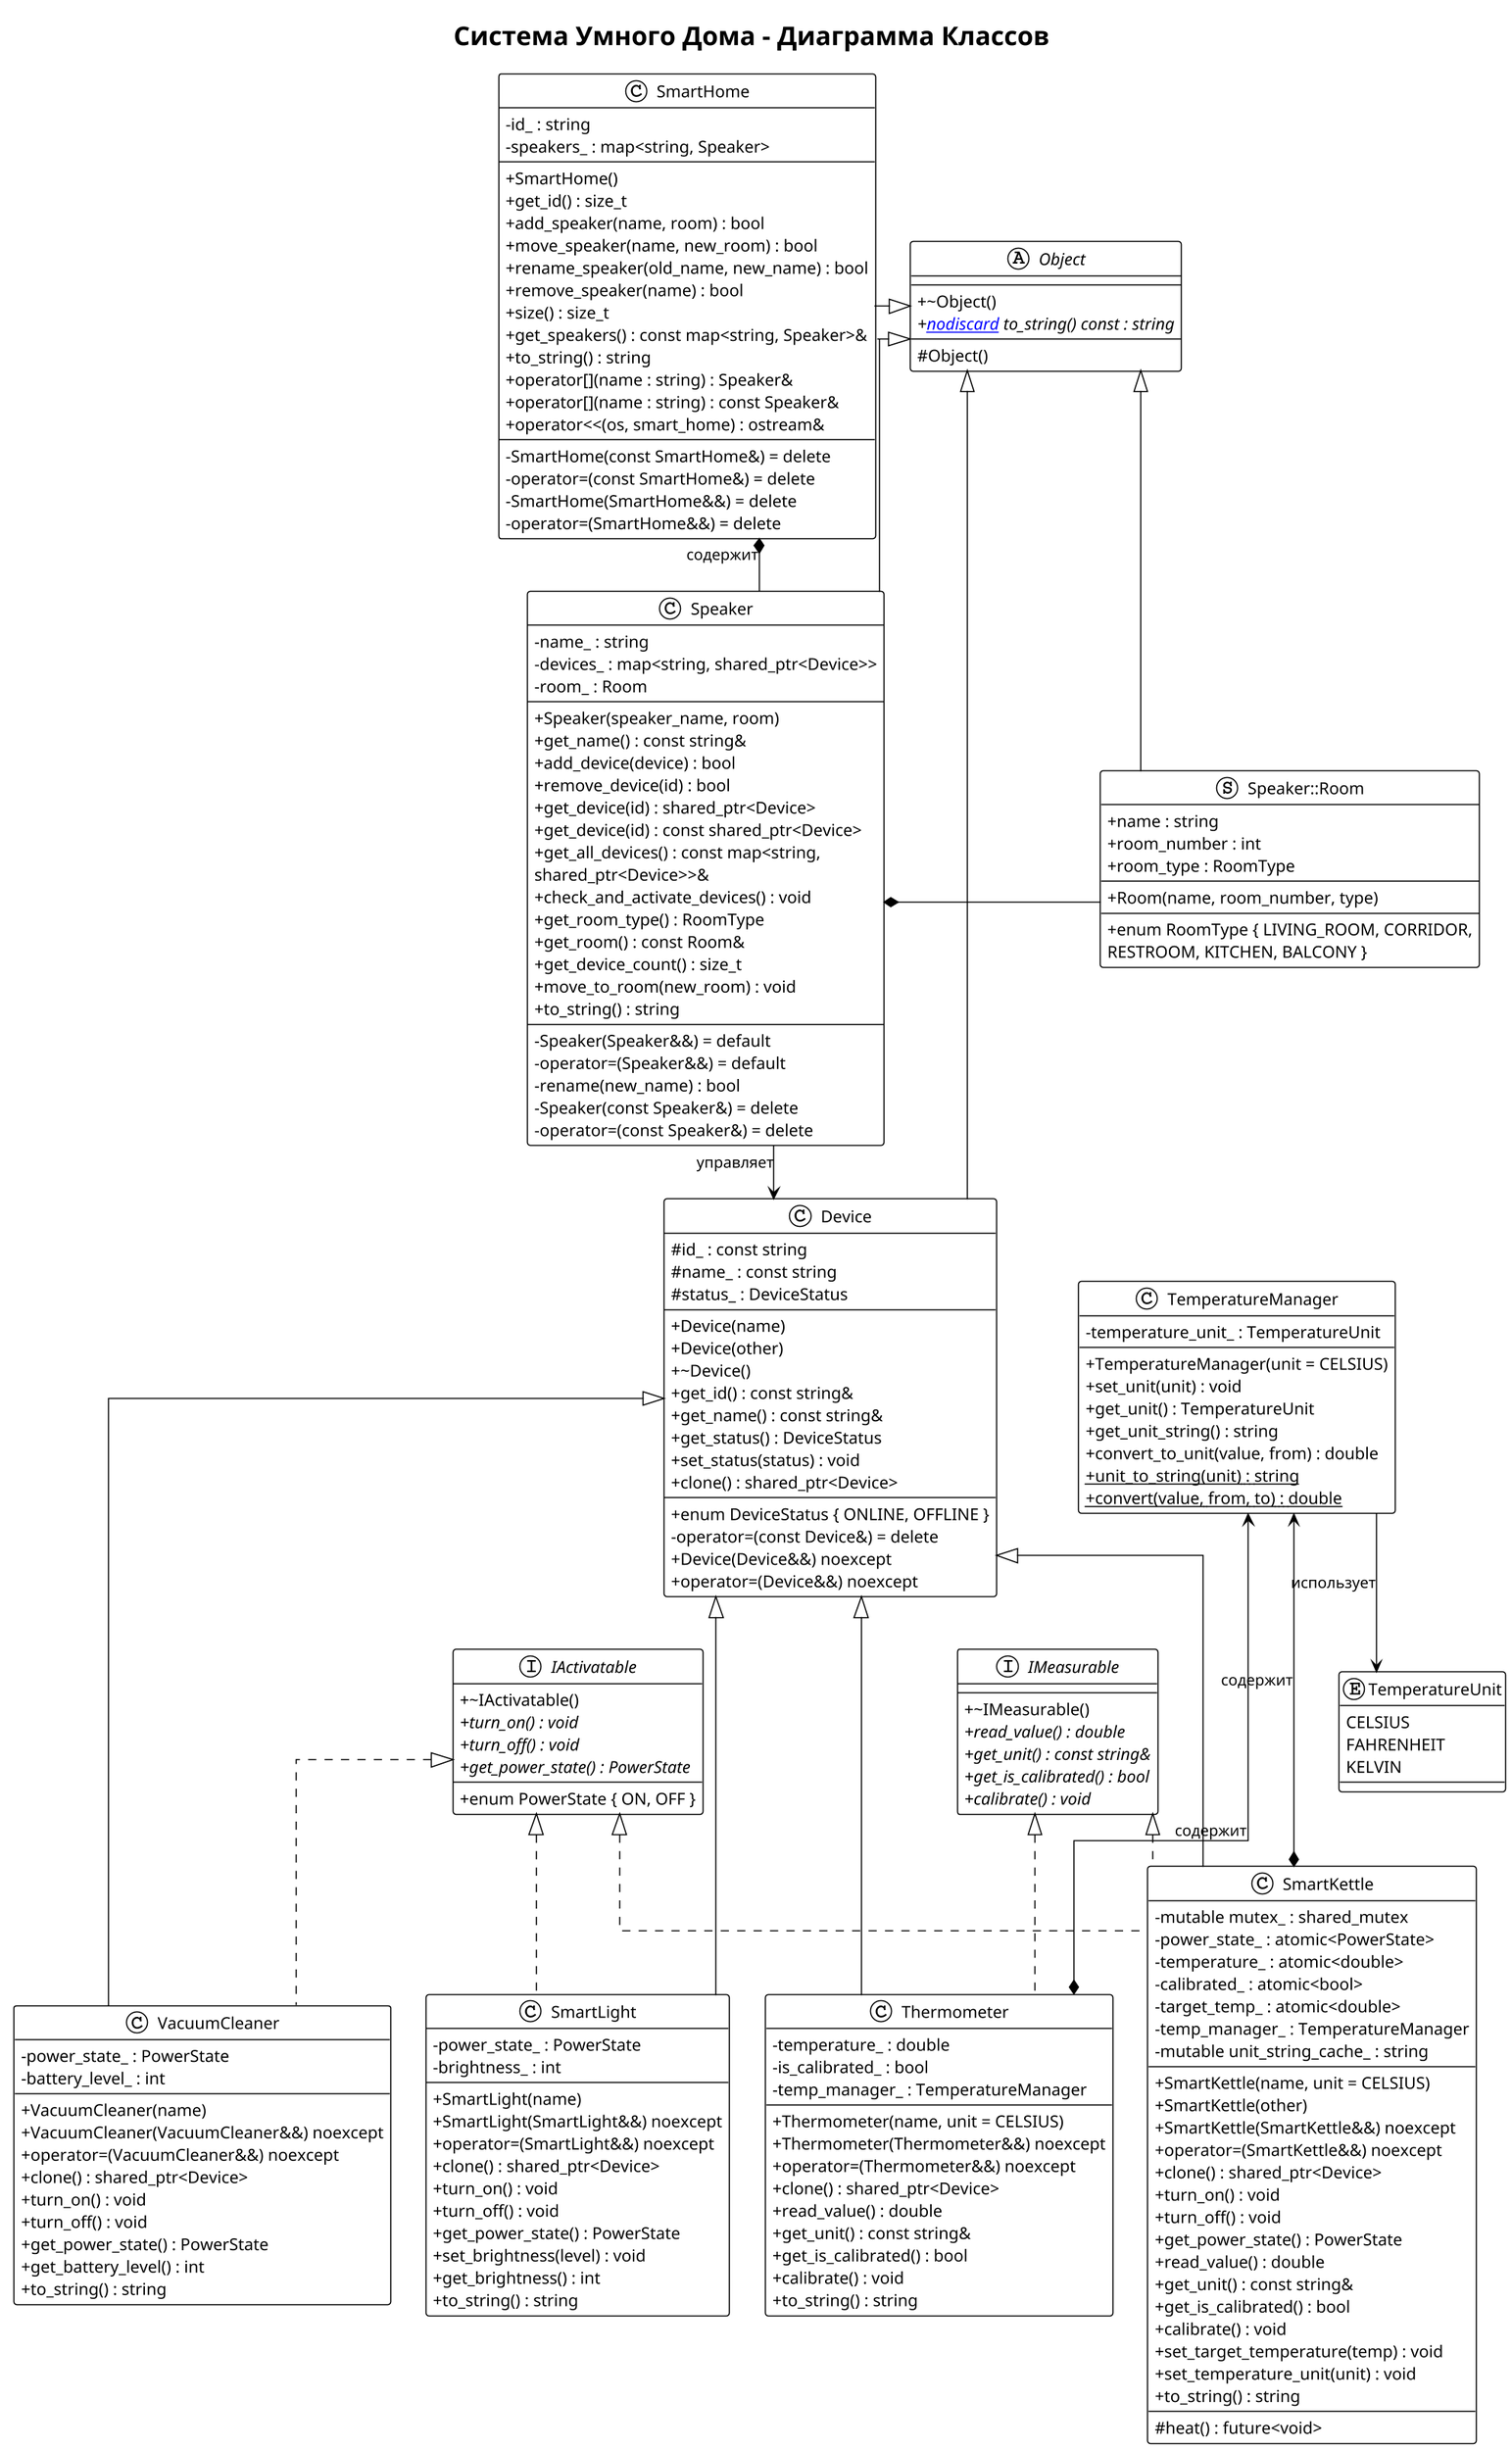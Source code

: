 @startuml SmartHouse_ClassDiagram

!theme plain
skinparam classAttributeIconSize 0
skinparam classFontSize 14
skinparam packageFontSize 12
skinparam dpi 150
skinparam linetype ortho
skinparam nodesep 30
skinparam ranksep 45
skinparam minClassWidth 140
skinparam maxClassWidth 350
skinparam wrapWidth 320

title "Система Умного Дома - Диаграмма Классов"

class SmartHome {
    - id_ : string
    - speakers_ : map<string, Speaker>
    --
    + SmartHome()
    + get_id() : size_t
    + add_speaker(name, room) : bool
    + move_speaker(name, new_room) : bool
    + rename_speaker(old_name, new_name) : bool
    + remove_speaker(name) : bool
    + size() : size_t
    + get_speakers() : const map<string, Speaker>&
    + to_string() : string
    + operator[](name : string) : Speaker&
    + operator[](name : string) : const Speaker&
    + operator<<(os, smart_home) : ostream&
    --
    - SmartHome(const SmartHome&) = delete
    - operator=(const SmartHome&) = delete
    - SmartHome(SmartHome&&) = delete
    - operator=(SmartHome&&) = delete
}

class Speaker {
    - name_ : string
    - devices_ : map<string, shared_ptr<Device>>
    - room_ : Room
    --
    + Speaker(speaker_name, room)
    + get_name() : const string&
    + add_device(device) : bool
    + remove_device(id) : bool
    + get_device(id) : shared_ptr<Device>
    + get_device(id) : const shared_ptr<Device>
    + get_all_devices() : const map<string, shared_ptr<Device>>&
    + check_and_activate_devices() : void
    + get_room_type() : RoomType
    + get_room() : const Room&
    + get_device_count() : size_t
    + move_to_room(new_room) : void
    + to_string() : string
    --
    - Speaker(Speaker&&) = default
    - operator=(Speaker&&) = default
    - rename(new_name) : bool
    - Speaker(const Speaker&) = delete
    - operator=(const Speaker&) = delete
}

struct "Speaker::Room" as Room {
    + name : string
    + room_number : int
    + room_type : RoomType
    --
    + Room(name, room_number, type)
    --
    + enum RoomType { LIVING_ROOM, CORRIDOR, RESTROOM, KITCHEN, BALCONY }
}

class Device {
    # id_ : const string
    # name_ : const string
    # status_ : DeviceStatus
    --
    + Device(name)
    + Device(other)
    + ~Device()
    + get_id() : const string&
    + get_name() : const string&
    + get_status() : DeviceStatus
    + set_status(status) : void
    + clone() : shared_ptr<Device>
    --
    + enum DeviceStatus { ONLINE, OFFLINE }
    - operator=(const Device&) = delete
    + Device(Device&&) noexcept
    + operator=(Device&&) noexcept
}

abstract class Object {
    --
    + ~Object()
    + {abstract} [[nodiscard]] to_string() const : string
    --
    # Object()
}

enum TemperatureUnit {
    CELSIUS
    FAHRENHEIT
    KELVIN
}

class TemperatureManager {
    - temperature_unit_ : TemperatureUnit
    --
    + TemperatureManager(unit = CELSIUS)
    + set_unit(unit) : void
    + get_unit() : TemperatureUnit
    + get_unit_string() : string
    + convert_to_unit(value, from) : double
    + {static} unit_to_string(unit) : string
    + {static} convert(value, from, to) : double
}

interface IActivatable {
    + ~IActivatable()
    + {abstract} turn_on() : void
    + {abstract} turn_off() : void
    + {abstract} get_power_state() : PowerState
    --
    + enum PowerState { ON, OFF }
}

interface IMeasurable {
    + ~IMeasurable()
    + {abstract} read_value() : double
    + {abstract} get_unit() : const string&
    + {abstract} get_is_calibrated() : bool
    + {abstract} calibrate() : void
}

class VacuumCleaner {
    - power_state_ : PowerState
    - battery_level_ : int
    --
    + VacuumCleaner(name)
    + VacuumCleaner(VacuumCleaner&&) noexcept
    + operator=(VacuumCleaner&&) noexcept
    + clone() : shared_ptr<Device>
    + turn_on() : void
    + turn_off() : void
    + get_power_state() : PowerState
    + get_battery_level() : int
    + to_string() : string
}

class SmartLight {
    - power_state_ : PowerState
    - brightness_ : int
    --
    + SmartLight(name)
    + SmartLight(SmartLight&&) noexcept
    + operator=(SmartLight&&) noexcept
    + clone() : shared_ptr<Device>
    + turn_on() : void
    + turn_off() : void
    + get_power_state() : PowerState
    + set_brightness(level) : void
    + get_brightness() : int
    + to_string() : string
}

class Thermometer {
    - temperature_ : double
    - is_calibrated_ : bool
    - temp_manager_ : TemperatureManager
    --
    + Thermometer(name, unit = CELSIUS)
    + Thermometer(Thermometer&&) noexcept
    + operator=(Thermometer&&) noexcept
    + clone() : shared_ptr<Device>
    + read_value() : double
    + get_unit() : const string&
    + get_is_calibrated() : bool
    + calibrate() : void
    + to_string() : string
}

class SmartKettle {
    - mutable mutex_ : shared_mutex
    - power_state_ : atomic<PowerState>
    - temperature_ : atomic<double>
    - calibrated_ : atomic<bool>
    - target_temp_ : atomic<double>
    - temp_manager_ : TemperatureManager
    - mutable unit_string_cache_ : string
    --
    + SmartKettle(name, unit = CELSIUS)
    + SmartKettle(other)
    + SmartKettle(SmartKettle&&) noexcept
    + operator=(SmartKettle&&) noexcept
    + clone() : shared_ptr<Device>
    + turn_on() : void
    + turn_off() : void
    + get_power_state() : PowerState
    + read_value() : double
    + get_unit() : const string&
    + get_is_calibrated() : bool
    + calibrate() : void
    + set_target_temperature(temp) : void
    + set_temperature_unit(unit) : void
    + to_string() : string
    --
    # heat() : future<void>
}

' Оптимизированное размещение для заполнения A4
SmartHome -[hidden]right- Object
Object -[hidden]right- TemperatureManager
SmartHome -[hidden]down-> Speaker
Speaker -[hidden]right- Room
Object -[hidden]down-> Device
Device -[hidden]right- TemperatureManager
TemperatureManager -[hidden]down- TemperatureUnit
Device -[hidden]down-> IActivatable
IActivatable -[hidden]right- IMeasurable
VacuumCleaner -[hidden]right- SmartLight
Thermometer -[hidden]right- SmartKettle
IActivatable -[hidden]down-> VacuumCleaner
IMeasurable -[hidden]down-> Thermometer

' Композиция
SmartHome *-- Speaker : "содержит"
Speaker *-- Room

' Управление устройствами
Speaker --> Device : "управляет"

' Наследование
Object <|-- Device
Object <|-- SmartHome
Object <|-- Speaker
Object <|-- Room
Device <|-- VacuumCleaner
Device <|-- SmartLight
Device <|-- Thermometer
Device <|-- SmartKettle

' Реализация интерфейсов
IActivatable <|.. VacuumCleaner
IActivatable <|.. SmartLight
IMeasurable <|.. Thermometer
IActivatable <|.. SmartKettle
IMeasurable <|.. SmartKettle

' Композиция с TemperatureManager
TemperatureManager <--* Thermometer : "содержит"
TemperatureManager <--* SmartKettle : "содержит"

' Использование enum TemperatureUnit
TemperatureManager --> TemperatureUnit : "использует"

@enduml 